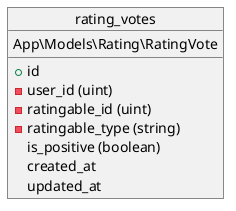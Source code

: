 @startuml
object rating_votes {
    App\Models\Rating\RatingVote
    __
    + id
    - user_id (uint)
    - ratingable_id (uint)
    - ratingable_type (string)
    is_positive (boolean)
    created_at
    updated_at
}
@enduml